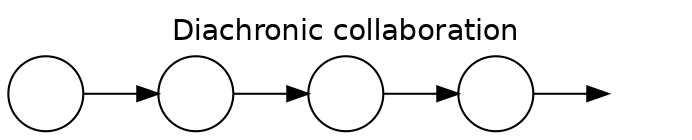 digraph {
  label="Diachronic collaboration"
  fontname=Helvetica;
  rankdir=LR;
  labelloc=t;
  node[fontname=Helvetica shape=circle label=""];
  g0 -> g1 -> g2 -> g3 -> gn;
  gn[style=invis];
}
